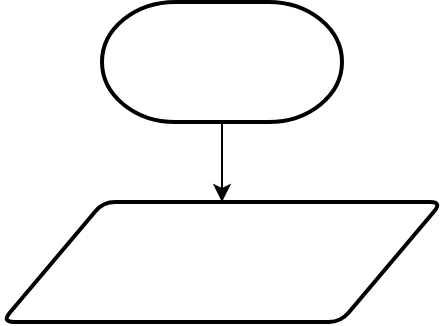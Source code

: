 <mxfile>
    <diagram id="E0TOksnwMF4H8uPtseak" name="Page-1">
        <mxGraphModel dx="1118" dy="790" grid="1" gridSize="10" guides="1" tooltips="1" connect="1" arrows="1" fold="1" page="1" pageScale="1" pageWidth="850" pageHeight="1100" math="0" shadow="0">
            <root>
                <mxCell id="0"/>
                <mxCell id="1" parent="0"/>
                <mxCell id="5" style="edgeStyle=none;html=1;" edge="1" parent="1" source="4" target="6">
                    <mxGeometry relative="1" as="geometry">
                        <mxPoint x="440" y="160" as="targetPoint"/>
                    </mxGeometry>
                </mxCell>
                <mxCell id="4" value="" style="strokeWidth=2;html=1;shape=mxgraph.flowchart.terminator;whiteSpace=wrap;" vertex="1" parent="1">
                    <mxGeometry x="380" y="30" width="120" height="60" as="geometry"/>
                </mxCell>
                <mxCell id="6" value="" style="shape=parallelogram;html=1;strokeWidth=2;perimeter=parallelogramPerimeter;whiteSpace=wrap;rounded=1;arcSize=12;size=0.23;" vertex="1" parent="1">
                    <mxGeometry x="330" y="130" width="220" height="60" as="geometry"/>
                </mxCell>
            </root>
        </mxGraphModel>
    </diagram>
</mxfile>
